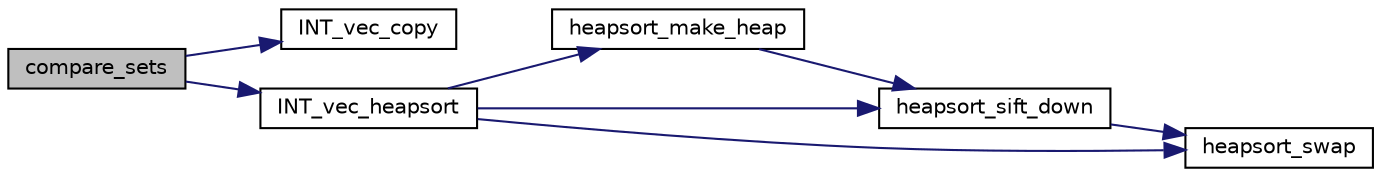 digraph "compare_sets"
{
  edge [fontname="Helvetica",fontsize="10",labelfontname="Helvetica",labelfontsize="10"];
  node [fontname="Helvetica",fontsize="10",shape=record];
  rankdir="LR";
  Node806 [label="compare_sets",height=0.2,width=0.4,color="black", fillcolor="grey75", style="filled", fontcolor="black"];
  Node806 -> Node807 [color="midnightblue",fontsize="10",style="solid",fontname="Helvetica"];
  Node807 [label="INT_vec_copy",height=0.2,width=0.4,color="black", fillcolor="white", style="filled",URL="$d4/d74/util_8_c.html#ac2d875e27e009af6ec04d17254d11075"];
  Node806 -> Node808 [color="midnightblue",fontsize="10",style="solid",fontname="Helvetica"];
  Node808 [label="INT_vec_heapsort",height=0.2,width=0.4,color="black", fillcolor="white", style="filled",URL="$d5/de2/foundations_2data__structures_2data__structures_8h.html#a3590ad9987f801fbfc94634300182f39"];
  Node808 -> Node809 [color="midnightblue",fontsize="10",style="solid",fontname="Helvetica"];
  Node809 [label="heapsort_make_heap",height=0.2,width=0.4,color="black", fillcolor="white", style="filled",URL="$d4/dd7/sorting_8_c.html#a42f24453d7d77eeb1338ebd1a13cfdbb"];
  Node809 -> Node810 [color="midnightblue",fontsize="10",style="solid",fontname="Helvetica"];
  Node810 [label="heapsort_sift_down",height=0.2,width=0.4,color="black", fillcolor="white", style="filled",URL="$d4/dd7/sorting_8_c.html#a65cbb1a6a3f01f511673705437ddc18b"];
  Node810 -> Node811 [color="midnightblue",fontsize="10",style="solid",fontname="Helvetica"];
  Node811 [label="heapsort_swap",height=0.2,width=0.4,color="black", fillcolor="white", style="filled",URL="$d4/dd7/sorting_8_c.html#a8f048362e6065297b19b6975bcbbfcc6"];
  Node808 -> Node811 [color="midnightblue",fontsize="10",style="solid",fontname="Helvetica"];
  Node808 -> Node810 [color="midnightblue",fontsize="10",style="solid",fontname="Helvetica"];
}
